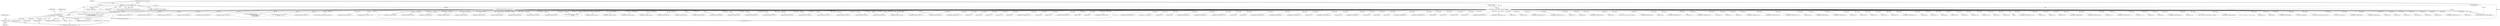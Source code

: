 digraph "0_tcpdump_3c8a2b0e91d8d8947e89384dacf6b54673083e71@pointer" {
"1000952" [label="(Call,obj_tptr+20)"];
"1000939" [label="(Call,ip6addr_string(ndo, obj_tptr))"];
"1000143" [label="(MethodParameterIn,netdissect_options *ndo)"];
"1000312" [label="(Call,obj_tptr=tptr+sizeof(struct rsvp_object_header))"];
"1000182" [label="(Call,(const struct rsvp_object_header *)tptr)"];
"1000146" [label="(MethodParameterIn,const u_char *tptr)"];
"1001471" [label="(Call,EXTRACT_32BITS(obj_tptr + 4))"];
"1000939" [label="(Call,ip6addr_string(ndo, obj_tptr))"];
"1002783" [label="(Call,obj_tptr+=20)"];
"1003388" [label="(MethodReturn,RET)"];
"1000909" [label="(Call,ip6addr_string(ndo, obj_tptr))"];
"1003347" [label="(Call,tptr + sizeof(struct rsvp_object_header))"];
"1002806" [label="(Call,EXTRACT_16BITS(obj_tptr+2))"];
"1001998" [label="(Call,EXTRACT_32BITS(obj_tptr))"];
"1001484" [label="(Call,obj_tptr+1)"];
"1000469" [label="(Call,ip6addr_string(ndo, obj_tptr + 20))"];
"1002577" [label="(Call,ipaddr_string(ndo, obj_tptr + 4))"];
"1002547" [label="(Call,obj_tptr+=16)"];
"1000180" [label="(Call,rsvp_obj_header = (const struct rsvp_object_header *)tptr)"];
"1001585" [label="(Call,obj_tptr+3)"];
"1002936" [label="(Call,obj_tptr+=4)"];
"1003208" [label="(Call,obj_tptr + 8)"];
"1002639" [label="(Call,obj_tptr+5)"];
"1003214" [label="(Call,obj_tptr+=12)"];
"1000943" [label="(Call,EXTRACT_16BITS(obj_tptr+18))"];
"1000952" [label="(Call,obj_tptr+20)"];
"1000956" [label="(Call,obj_tptr + 38)"];
"1001410" [label="(Call,obj_tptr+6)"];
"1001120" [label="(Call,EXTRACT_16BITS(obj_tptr+4))"];
"1001615" [label="(Call,obj_tptr + 4 + i)"];
"1001830" [label="(Call,obj_tptr+4)"];
"1002312" [label="(Call,ipaddr_string(ndo, obj_tptr))"];
"1000577" [label="(Call,ipaddr_string(ndo, obj_tptr + 8))"];
"1001023" [label="(Call,ipaddr_string(ndo, obj_tptr+8))"];
"1000945" [label="(Identifier,obj_tptr)"];
"1000532" [label="(Call,ipaddr_string(ndo, obj_tptr))"];
"1000313" [label="(Identifier,obj_tptr)"];
"1001270" [label="(Call,obj_tptr+1)"];
"1001293" [label="(Call,obj_tptr+=4)"];
"1001769" [label="(Call,obj_tptr + 4)"];
"1002574" [label="(Call,ipaddr_string(ndo, obj_tptr))"];
"1000953" [label="(Identifier,obj_tptr)"];
"1001093" [label="(Call,EXTRACT_16BITS(obj_tptr + 2))"];
"1000314" [label="(Call,tptr+sizeof(struct rsvp_object_header))"];
"1000793" [label="(Call,EXTRACT_32BITS(obj_tptr))"];
"1001552" [label="(Call,EXTRACT_32BITS(obj_tptr))"];
"1000614" [label="(Call,ipaddr_string(ndo, obj_tptr))"];
"1000361" [label="(Call,ipaddr_string(ndo, obj_tptr))"];
"1002280" [label="(Call,ip6addr_string(ndo, obj_tptr+20))"];
"1001094" [label="(Call,obj_tptr + 2)"];
"1001220" [label="(Call,obj_tptr + 4)"];
"1002179" [label="(Call,ip6addr_string(ndo, obj_tptr))"];
"1003207" [label="(Call,EXTRACT_32BITS(obj_tptr + 8))"];
"1001141" [label="(Call,obj_tptr+8)"];
"1000954" [label="(Literal,20)"];
"1000504" [label="(Call,ip6addr_string(ndo, obj_tptr + 8))"];
"1001065" [label="(Call,obj_tptr + 2)"];
"1003077" [label="(Call,signature_verify(ndo, pptr, plen,\n                                            obj_ptr.rsvp_obj_integrity->digest,\n                                            rsvp_clear_checksum,\n                                            rsvp_com_header))"];
"1001451" [label="(Call,obj_tptr+2)"];
"1002713" [label="(Call,obj_tptr+=8)"];
"1000182" [label="(Call,(const struct rsvp_object_header *)tptr)"];
"1000461" [label="(Call,ip6addr_string(ndo, obj_tptr))"];
"1001847" [label="(Call,obj_tptr + 12)"];
"1001957" [label="(Call,ip6addr_string(ndo, obj_tptr))"];
"1000962" [label="(Call,obj_tptr+=40)"];
"1001446" [label="(Call,obj_tptr+2)"];
"1000569" [label="(Call,ipaddr_string(ndo, obj_tptr))"];
"1000174" [label="(Block,)"];
"1000319" [label="(Identifier,obj_tlen)"];
"1001146" [label="(Call,EXTRACT_16BITS(obj_tptr + 10))"];
"1001472" [label="(Call,obj_tptr + 4)"];
"1002874" [label="(Call,print_unknown_data(ndo, obj_tptr + 2, \"\n\t\t\", *(obj_tptr + 1) - 2))"];
"1001478" [label="(Call,obj_tptr+1)"];
"1003222" [label="(Call,obj_tptr+=4)"];
"1000744" [label="(Call,EXTRACT_32BITS(obj_tptr))"];
"1002746" [label="(Call,ip6addr_string(ndo, obj_tptr))"];
"1001147" [label="(Call,obj_tptr + 10)"];
"1001286" [label="(Call,EXTRACT_16BITS(obj_tptr + 2))"];
"1000642" [label="(Call,ip6addr_string(ndo, obj_tptr))"];
"1000940" [label="(Identifier,ndo)"];
"1001121" [label="(Call,obj_tptr+4)"];
"1000143" [label="(MethodParameterIn,netdissect_options *ndo)"];
"1003329" [label="(Call,print_unknown_data(ndo, obj_tptr, \"\n\t    \", obj_tlen))"];
"1003278" [label="(Call,ipaddr_string(ndo, obj_tptr))"];
"1001282" [label="(Call,EXTRACT_16BITS(obj_tptr+2))"];
"1001127" [label="(Call,obj_tptr + 6)"];
"1002985" [label="(Call,(const struct rsvp_obj_integrity_t *)obj_tptr)"];
"1001196" [label="(Call,EXTRACT_32BITS(obj_tptr+8))"];
"1002239" [label="(Call,ipaddr_string(ndo, obj_tptr))"];
"1002046" [label="(Call,obj_tptr+=4)"];
"1001405" [label="(Call,obj_tptr+2)"];
"1000497" [label="(Call,EXTRACT_32BITS(obj_tptr))"];
"1001882" [label="(Call,obj_tptr+=subobj_len)"];
"1002473" [label="(Call,obj_tptr+=sizeof(struct rsvp_obj_frr_t))"];
"1002656" [label="(Call,ipaddr_string(ndo, obj_tptr))"];
"1001481" [label="(Call,obj_tptr+=*(obj_tptr+1))"];
"1000312" [label="(Call,obj_tptr=tptr+sizeof(struct rsvp_object_header))"];
"1003162" [label="(Call,EXTRACT_16BITS(obj_tptr))"];
"1000184" [label="(Identifier,tptr)"];
"1002608" [label="(Call,EXTRACT_32BITS(obj_tptr))"];
"1002807" [label="(Call,obj_tptr+2)"];
"1001207" [label="(Call,obj_tptr+4)"];
"1000950" [label="(Call,ip6addr_string(ndo, obj_tptr+20))"];
"1001105" [label="(Call,obj_tptr + 4)"];
"1002149" [label="(Call,ipaddr_string(ndo, obj_tptr))"];
"1001071" [label="(Call,obj_tptr+=4)"];
"1000982" [label="(Call,ipaddr_string(ndo, obj_tptr))"];
"1001012" [label="(Call,ipaddr_string(ndo, obj_tptr))"];
"1001176" [label="(Call,EXTRACT_16BITS(obj_tptr + 2))"];
"1001460" [label="(Call,obj_tptr+3)"];
"1002929" [label="(Call,EXTRACT_24BITS(obj_tptr + 1))"];
"1002042" [label="(Call,obj_tptr + 2)"];
"1000842" [label="(Call,obj_tptr+1)"];
"1001403" [label="(Call,ipaddr_string(ndo, obj_tptr+2))"];
"1001788" [label="(Call,ip6addr_string(ndo, obj_tptr + 4))"];
"1001321" [label="(Call,obj_tptr + 1)"];
"1000408" [label="(Call,ip6addr_string(ndo, obj_tptr))"];
"1003204" [label="(Call,obj_tptr+4)"];
"1001767" [label="(Call,ipaddr_string(ndo, obj_tptr + 4))"];
"1001664" [label="(Call,obj_tptr+3)"];
"1001869" [label="(Call,obj_tptr + 4)"];
"1002644" [label="(Call,EXTRACT_16BITS(obj_tptr+6))"];
"1001644" [label="(Call,obj_tptr+2)"];
"1002353" [label="(Call,ipaddr_string(ndo, obj_tptr+8))"];
"1001275" [label="(Call,obj_tptr+1)"];
"1001189" [label="(Call,EXTRACT_32BITS(obj_tptr+4))"];
"1002269" [label="(Call,ip6addr_string(ndo, obj_tptr))"];
"1001829" [label="(Call,EXTRACT_32BITS(obj_tptr+4))"];
"1000944" [label="(Call,obj_tptr+18)"];
"1001659" [label="(Call,obj_tptr+=4+*(obj_tptr+3))"];
"1002729" [label="(Call,obj_tptr+17)"];
"1000955" [label="(Call,EXTRACT_16BITS(obj_tptr + 38))"];
"1001375" [label="(Call,obj_tptr+6)"];
"1003356" [label="(Call,tptr+=rsvp_obj_len)"];
"1000768" [label="(Call,EXTRACT_32BITS(obj_tptr))"];
"1002818" [label="(Call,EXTRACT_16BITS(obj_tptr))"];
"1001064" [label="(Call,EXTRACT_16BITS(obj_tptr + 2))"];
"1000146" [label="(MethodParameterIn,const u_char *tptr)"];
"1001837" [label="(Call,obj_tptr+4)"];
"1001468" [label="(Call,obj_tptr+3)"];
"1003203" [label="(Call,EXTRACT_32BITS(obj_tptr+4))"];
"1003133" [label="(Call,EXTRACT_32BITS(obj_tptr))"];
"1001921" [label="(Call,ipaddr_string(ndo, obj_tptr))"];
"1003345" [label="(Call,print_unknown_data(ndo, tptr + sizeof(struct rsvp_object_header), \"\n\t    \", /* FIXME indentation */\n                               rsvp_obj_len - sizeof(struct rsvp_object_header)))"];
"1001177" [label="(Call,obj_tptr + 2)"];
"1001140" [label="(Call,EXTRACT_16BITS(obj_tptr+8))"];
"1001154" [label="(Call,obj_tptr+=12)"];
"1002342" [label="(Call,ipaddr_string(ndo, obj_tptr))"];
"1001699" [label="(Call,EXTRACT_16BITS(obj_tptr))"];
"1000850" [label="(Call,obj_tptr+=4)"];
"1002105" [label="(Call,rsvp_intserv_print(ndo, obj_tptr, obj_tlen))"];
"1001197" [label="(Call,obj_tptr+8)"];
"1001656" [label="(Call,obj_tptr+3)"];
"1003303" [label="(Call,ip6addr_string(ndo, obj_tptr))"];
"1001514" [label="(Call,EXTRACT_32BITS(obj_tptr))"];
"1001206" [label="(Call,EXTRACT_16BITS(obj_tptr+4))"];
"1000938" [label="(Block,)"];
"1002735" [label="(Call,obj_tptr+18)"];
"1002930" [label="(Call,obj_tptr + 1)"];
"1001231" [label="(Call,obj_tptr+=12)"];
"1001790" [label="(Call,obj_tptr + 4)"];
"1001842" [label="(Call,EXTRACT_32BITS(obj_tptr+8))"];
"1002041" [label="(Call,EXTRACT_16BITS(obj_tptr + 2))"];
"1001636" [label="(Call,obj_tptr+1)"];
"1000707" [label="(Call,ip6addr_string(ndo, obj_tptr))"];
"1000679" [label="(Call,ipaddr_string(ndo, obj_tptr))"];
"1000540" [label="(Call,ipaddr_string(ndo, obj_tptr + 8))"];
"1001219" [label="(Call,EXTRACT_16BITS(obj_tptr + 4))"];
"1001648" [label="(Call,obj_tptr + 2)"];
"1002645" [label="(Call,obj_tptr+6)"];
"1001836" [label="(Call,EXTRACT_32BITS(obj_tptr+4))"];
"1001612" [label="(Call,safeputchar(ndo, *(obj_tptr + 4 + i)))"];
"1001190" [label="(Call,obj_tptr+4)"];
"1002379" [label="(Call,(const struct rsvp_obj_frr_t *)obj_tptr)"];
"1002209" [label="(Call,ip6addr_string(ndo, obj_tptr))"];
"1000941" [label="(Identifier,obj_tptr)"];
"1001843" [label="(Call,obj_tptr+8)"];
"1000841" [label="(Call,EXTRACT_24BITS(obj_tptr+1))"];
"1001287" [label="(Call,obj_tptr + 2)"];
"1001126" [label="(Call,EXTRACT_16BITS(obj_tptr + 6))"];
"1001283" [label="(Call,obj_tptr+2)"];
"1001417" [label="(Call,obj_tptr + 7)"];
"1000879" [label="(Call,ipaddr_string(ndo, obj_tptr))"];
"1001868" [label="(Call,EXTRACT_32BITS(obj_tptr + 4))"];
"1002734" [label="(Call,EXTRACT_16BITS(obj_tptr+18))"];
"1001846" [label="(Call,EXTRACT_32BITS(obj_tptr + 12))"];
"1000952" -> "1000950"  [label="AST: "];
"1000952" -> "1000954"  [label="CFG: "];
"1000953" -> "1000952"  [label="AST: "];
"1000954" -> "1000952"  [label="AST: "];
"1000950" -> "1000952"  [label="CFG: "];
"1000939" -> "1000952"  [label="DDG: obj_tptr"];
"1000939" -> "1000938"  [label="AST: "];
"1000939" -> "1000941"  [label="CFG: "];
"1000940" -> "1000939"  [label="AST: "];
"1000941" -> "1000939"  [label="AST: "];
"1000945" -> "1000939"  [label="CFG: "];
"1000939" -> "1003388"  [label="DDG: ip6addr_string(ndo, obj_tptr)"];
"1000143" -> "1000939"  [label="DDG: ndo"];
"1000312" -> "1000939"  [label="DDG: obj_tptr"];
"1000939" -> "1000943"  [label="DDG: obj_tptr"];
"1000939" -> "1000944"  [label="DDG: obj_tptr"];
"1000939" -> "1000950"  [label="DDG: ndo"];
"1000939" -> "1000950"  [label="DDG: obj_tptr"];
"1000939" -> "1000955"  [label="DDG: obj_tptr"];
"1000939" -> "1000956"  [label="DDG: obj_tptr"];
"1000939" -> "1000962"  [label="DDG: obj_tptr"];
"1000143" -> "1000142"  [label="AST: "];
"1000143" -> "1003388"  [label="DDG: ndo"];
"1000143" -> "1000361"  [label="DDG: ndo"];
"1000143" -> "1000408"  [label="DDG: ndo"];
"1000143" -> "1000461"  [label="DDG: ndo"];
"1000143" -> "1000469"  [label="DDG: ndo"];
"1000143" -> "1000504"  [label="DDG: ndo"];
"1000143" -> "1000532"  [label="DDG: ndo"];
"1000143" -> "1000540"  [label="DDG: ndo"];
"1000143" -> "1000569"  [label="DDG: ndo"];
"1000143" -> "1000577"  [label="DDG: ndo"];
"1000143" -> "1000614"  [label="DDG: ndo"];
"1000143" -> "1000642"  [label="DDG: ndo"];
"1000143" -> "1000679"  [label="DDG: ndo"];
"1000143" -> "1000707"  [label="DDG: ndo"];
"1000143" -> "1000879"  [label="DDG: ndo"];
"1000143" -> "1000909"  [label="DDG: ndo"];
"1000143" -> "1000950"  [label="DDG: ndo"];
"1000143" -> "1000982"  [label="DDG: ndo"];
"1000143" -> "1001012"  [label="DDG: ndo"];
"1000143" -> "1001023"  [label="DDG: ndo"];
"1000143" -> "1001403"  [label="DDG: ndo"];
"1000143" -> "1001612"  [label="DDG: ndo"];
"1000143" -> "1001767"  [label="DDG: ndo"];
"1000143" -> "1001788"  [label="DDG: ndo"];
"1000143" -> "1001921"  [label="DDG: ndo"];
"1000143" -> "1001957"  [label="DDG: ndo"];
"1000143" -> "1002105"  [label="DDG: ndo"];
"1000143" -> "1002149"  [label="DDG: ndo"];
"1000143" -> "1002179"  [label="DDG: ndo"];
"1000143" -> "1002209"  [label="DDG: ndo"];
"1000143" -> "1002239"  [label="DDG: ndo"];
"1000143" -> "1002269"  [label="DDG: ndo"];
"1000143" -> "1002280"  [label="DDG: ndo"];
"1000143" -> "1002312"  [label="DDG: ndo"];
"1000143" -> "1002342"  [label="DDG: ndo"];
"1000143" -> "1002353"  [label="DDG: ndo"];
"1000143" -> "1002574"  [label="DDG: ndo"];
"1000143" -> "1002577"  [label="DDG: ndo"];
"1000143" -> "1002656"  [label="DDG: ndo"];
"1000143" -> "1002746"  [label="DDG: ndo"];
"1000143" -> "1002874"  [label="DDG: ndo"];
"1000143" -> "1003077"  [label="DDG: ndo"];
"1000143" -> "1003278"  [label="DDG: ndo"];
"1000143" -> "1003303"  [label="DDG: ndo"];
"1000143" -> "1003329"  [label="DDG: ndo"];
"1000143" -> "1003345"  [label="DDG: ndo"];
"1000312" -> "1000174"  [label="AST: "];
"1000312" -> "1000314"  [label="CFG: "];
"1000313" -> "1000312"  [label="AST: "];
"1000314" -> "1000312"  [label="AST: "];
"1000319" -> "1000312"  [label="CFG: "];
"1000312" -> "1003388"  [label="DDG: obj_tptr"];
"1000312" -> "1003388"  [label="DDG: tptr+sizeof(struct rsvp_object_header)"];
"1000182" -> "1000312"  [label="DDG: tptr"];
"1000146" -> "1000312"  [label="DDG: tptr"];
"1000312" -> "1000361"  [label="DDG: obj_tptr"];
"1000312" -> "1000408"  [label="DDG: obj_tptr"];
"1000312" -> "1000461"  [label="DDG: obj_tptr"];
"1000312" -> "1000497"  [label="DDG: obj_tptr"];
"1000312" -> "1000532"  [label="DDG: obj_tptr"];
"1000312" -> "1000569"  [label="DDG: obj_tptr"];
"1000312" -> "1000614"  [label="DDG: obj_tptr"];
"1000312" -> "1000642"  [label="DDG: obj_tptr"];
"1000312" -> "1000679"  [label="DDG: obj_tptr"];
"1000312" -> "1000707"  [label="DDG: obj_tptr"];
"1000312" -> "1000744"  [label="DDG: obj_tptr"];
"1000312" -> "1000768"  [label="DDG: obj_tptr"];
"1000312" -> "1000793"  [label="DDG: obj_tptr"];
"1000312" -> "1000841"  [label="DDG: obj_tptr"];
"1000312" -> "1000842"  [label="DDG: obj_tptr"];
"1000312" -> "1000850"  [label="DDG: obj_tptr"];
"1000312" -> "1000879"  [label="DDG: obj_tptr"];
"1000312" -> "1000909"  [label="DDG: obj_tptr"];
"1000312" -> "1000982"  [label="DDG: obj_tptr"];
"1000312" -> "1001012"  [label="DDG: obj_tptr"];
"1000312" -> "1001064"  [label="DDG: obj_tptr"];
"1000312" -> "1001065"  [label="DDG: obj_tptr"];
"1000312" -> "1001071"  [label="DDG: obj_tptr"];
"1000312" -> "1001093"  [label="DDG: obj_tptr"];
"1000312" -> "1001094"  [label="DDG: obj_tptr"];
"1000312" -> "1001105"  [label="DDG: obj_tptr"];
"1000312" -> "1001120"  [label="DDG: obj_tptr"];
"1000312" -> "1001121"  [label="DDG: obj_tptr"];
"1000312" -> "1001126"  [label="DDG: obj_tptr"];
"1000312" -> "1001127"  [label="DDG: obj_tptr"];
"1000312" -> "1001140"  [label="DDG: obj_tptr"];
"1000312" -> "1001141"  [label="DDG: obj_tptr"];
"1000312" -> "1001146"  [label="DDG: obj_tptr"];
"1000312" -> "1001147"  [label="DDG: obj_tptr"];
"1000312" -> "1001154"  [label="DDG: obj_tptr"];
"1000312" -> "1001176"  [label="DDG: obj_tptr"];
"1000312" -> "1001177"  [label="DDG: obj_tptr"];
"1000312" -> "1001189"  [label="DDG: obj_tptr"];
"1000312" -> "1001190"  [label="DDG: obj_tptr"];
"1000312" -> "1001196"  [label="DDG: obj_tptr"];
"1000312" -> "1001197"  [label="DDG: obj_tptr"];
"1000312" -> "1001206"  [label="DDG: obj_tptr"];
"1000312" -> "1001207"  [label="DDG: obj_tptr"];
"1000312" -> "1001219"  [label="DDG: obj_tptr"];
"1000312" -> "1001220"  [label="DDG: obj_tptr"];
"1000312" -> "1001231"  [label="DDG: obj_tptr"];
"1000312" -> "1001270"  [label="DDG: obj_tptr"];
"1000312" -> "1001275"  [label="DDG: obj_tptr"];
"1000312" -> "1001282"  [label="DDG: obj_tptr"];
"1000312" -> "1001283"  [label="DDG: obj_tptr"];
"1000312" -> "1001286"  [label="DDG: obj_tptr"];
"1000312" -> "1001287"  [label="DDG: obj_tptr"];
"1000312" -> "1001293"  [label="DDG: obj_tptr"];
"1000312" -> "1001321"  [label="DDG: obj_tptr"];
"1000312" -> "1001375"  [label="DDG: obj_tptr"];
"1000312" -> "1001403"  [label="DDG: obj_tptr"];
"1000312" -> "1001405"  [label="DDG: obj_tptr"];
"1000312" -> "1001410"  [label="DDG: obj_tptr"];
"1000312" -> "1001417"  [label="DDG: obj_tptr"];
"1000312" -> "1001446"  [label="DDG: obj_tptr"];
"1000312" -> "1001451"  [label="DDG: obj_tptr"];
"1000312" -> "1001460"  [label="DDG: obj_tptr"];
"1000312" -> "1001468"  [label="DDG: obj_tptr"];
"1000312" -> "1001471"  [label="DDG: obj_tptr"];
"1000312" -> "1001472"  [label="DDG: obj_tptr"];
"1000312" -> "1001478"  [label="DDG: obj_tptr"];
"1000312" -> "1001481"  [label="DDG: obj_tptr"];
"1000312" -> "1001484"  [label="DDG: obj_tptr"];
"1000312" -> "1001514"  [label="DDG: obj_tptr"];
"1000312" -> "1001552"  [label="DDG: obj_tptr"];
"1000312" -> "1001585"  [label="DDG: obj_tptr"];
"1000312" -> "1001615"  [label="DDG: obj_tptr"];
"1000312" -> "1001636"  [label="DDG: obj_tptr"];
"1000312" -> "1001644"  [label="DDG: obj_tptr"];
"1000312" -> "1001648"  [label="DDG: obj_tptr"];
"1000312" -> "1001656"  [label="DDG: obj_tptr"];
"1000312" -> "1001659"  [label="DDG: obj_tptr"];
"1000312" -> "1001664"  [label="DDG: obj_tptr"];
"1000312" -> "1001699"  [label="DDG: obj_tptr"];
"1000312" -> "1001767"  [label="DDG: obj_tptr"];
"1000312" -> "1001769"  [label="DDG: obj_tptr"];
"1000312" -> "1001788"  [label="DDG: obj_tptr"];
"1000312" -> "1001790"  [label="DDG: obj_tptr"];
"1000312" -> "1001829"  [label="DDG: obj_tptr"];
"1000312" -> "1001830"  [label="DDG: obj_tptr"];
"1000312" -> "1001836"  [label="DDG: obj_tptr"];
"1000312" -> "1001837"  [label="DDG: obj_tptr"];
"1000312" -> "1001842"  [label="DDG: obj_tptr"];
"1000312" -> "1001843"  [label="DDG: obj_tptr"];
"1000312" -> "1001846"  [label="DDG: obj_tptr"];
"1000312" -> "1001847"  [label="DDG: obj_tptr"];
"1000312" -> "1001868"  [label="DDG: obj_tptr"];
"1000312" -> "1001869"  [label="DDG: obj_tptr"];
"1000312" -> "1001882"  [label="DDG: obj_tptr"];
"1000312" -> "1001921"  [label="DDG: obj_tptr"];
"1000312" -> "1001957"  [label="DDG: obj_tptr"];
"1000312" -> "1001998"  [label="DDG: obj_tptr"];
"1000312" -> "1002041"  [label="DDG: obj_tptr"];
"1000312" -> "1002042"  [label="DDG: obj_tptr"];
"1000312" -> "1002046"  [label="DDG: obj_tptr"];
"1000312" -> "1002149"  [label="DDG: obj_tptr"];
"1000312" -> "1002179"  [label="DDG: obj_tptr"];
"1000312" -> "1002209"  [label="DDG: obj_tptr"];
"1000312" -> "1002239"  [label="DDG: obj_tptr"];
"1000312" -> "1002269"  [label="DDG: obj_tptr"];
"1000312" -> "1002312"  [label="DDG: obj_tptr"];
"1000312" -> "1002342"  [label="DDG: obj_tptr"];
"1000312" -> "1002379"  [label="DDG: obj_tptr"];
"1000312" -> "1002473"  [label="DDG: obj_tptr"];
"1000312" -> "1002547"  [label="DDG: obj_tptr"];
"1000312" -> "1002574"  [label="DDG: obj_tptr"];
"1000312" -> "1002608"  [label="DDG: obj_tptr"];
"1000312" -> "1002639"  [label="DDG: obj_tptr"];
"1000312" -> "1002644"  [label="DDG: obj_tptr"];
"1000312" -> "1002645"  [label="DDG: obj_tptr"];
"1000312" -> "1002656"  [label="DDG: obj_tptr"];
"1000312" -> "1002713"  [label="DDG: obj_tptr"];
"1000312" -> "1002729"  [label="DDG: obj_tptr"];
"1000312" -> "1002734"  [label="DDG: obj_tptr"];
"1000312" -> "1002735"  [label="DDG: obj_tptr"];
"1000312" -> "1002746"  [label="DDG: obj_tptr"];
"1000312" -> "1002783"  [label="DDG: obj_tptr"];
"1000312" -> "1002806"  [label="DDG: obj_tptr"];
"1000312" -> "1002807"  [label="DDG: obj_tptr"];
"1000312" -> "1002818"  [label="DDG: obj_tptr"];
"1000312" -> "1002929"  [label="DDG: obj_tptr"];
"1000312" -> "1002930"  [label="DDG: obj_tptr"];
"1000312" -> "1002936"  [label="DDG: obj_tptr"];
"1000312" -> "1002985"  [label="DDG: obj_tptr"];
"1000312" -> "1003133"  [label="DDG: obj_tptr"];
"1000312" -> "1003162"  [label="DDG: obj_tptr"];
"1000312" -> "1003203"  [label="DDG: obj_tptr"];
"1000312" -> "1003204"  [label="DDG: obj_tptr"];
"1000312" -> "1003207"  [label="DDG: obj_tptr"];
"1000312" -> "1003208"  [label="DDG: obj_tptr"];
"1000312" -> "1003214"  [label="DDG: obj_tptr"];
"1000312" -> "1003222"  [label="DDG: obj_tptr"];
"1000312" -> "1003278"  [label="DDG: obj_tptr"];
"1000312" -> "1003303"  [label="DDG: obj_tptr"];
"1000312" -> "1003329"  [label="DDG: obj_tptr"];
"1000182" -> "1000180"  [label="AST: "];
"1000182" -> "1000184"  [label="CFG: "];
"1000183" -> "1000182"  [label="AST: "];
"1000184" -> "1000182"  [label="AST: "];
"1000180" -> "1000182"  [label="CFG: "];
"1000182" -> "1003388"  [label="DDG: tptr"];
"1000182" -> "1000180"  [label="DDG: tptr"];
"1000146" -> "1000182"  [label="DDG: tptr"];
"1000182" -> "1000314"  [label="DDG: tptr"];
"1000182" -> "1003345"  [label="DDG: tptr"];
"1000182" -> "1003347"  [label="DDG: tptr"];
"1000182" -> "1003356"  [label="DDG: tptr"];
"1000146" -> "1000142"  [label="AST: "];
"1000146" -> "1003388"  [label="DDG: tptr"];
"1000146" -> "1000314"  [label="DDG: tptr"];
"1000146" -> "1003345"  [label="DDG: tptr"];
"1000146" -> "1003347"  [label="DDG: tptr"];
"1000146" -> "1003356"  [label="DDG: tptr"];
}
